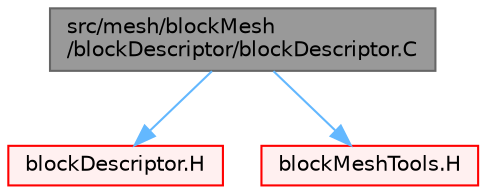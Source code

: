 digraph "src/mesh/blockMesh/blockDescriptor/blockDescriptor.C"
{
 // LATEX_PDF_SIZE
  bgcolor="transparent";
  edge [fontname=Helvetica,fontsize=10,labelfontname=Helvetica,labelfontsize=10];
  node [fontname=Helvetica,fontsize=10,shape=box,height=0.2,width=0.4];
  Node1 [id="Node000001",label="src/mesh/blockMesh\l/blockDescriptor/blockDescriptor.C",height=0.2,width=0.4,color="gray40", fillcolor="grey60", style="filled", fontcolor="black",tooltip=" "];
  Node1 -> Node2 [id="edge1_Node000001_Node000002",color="steelblue1",style="solid",tooltip=" "];
  Node2 [id="Node000002",label="blockDescriptor.H",height=0.2,width=0.4,color="red", fillcolor="#FFF0F0", style="filled",URL="$blockDescriptor_8H.html",tooltip=" "];
  Node1 -> Node263 [id="edge2_Node000001_Node000263",color="steelblue1",style="solid",tooltip=" "];
  Node263 [id="Node000263",label="blockMeshTools.H",height=0.2,width=0.4,color="red", fillcolor="#FFF0F0", style="filled",URL="$blockMeshTools_8H.html",tooltip=" "];
}
